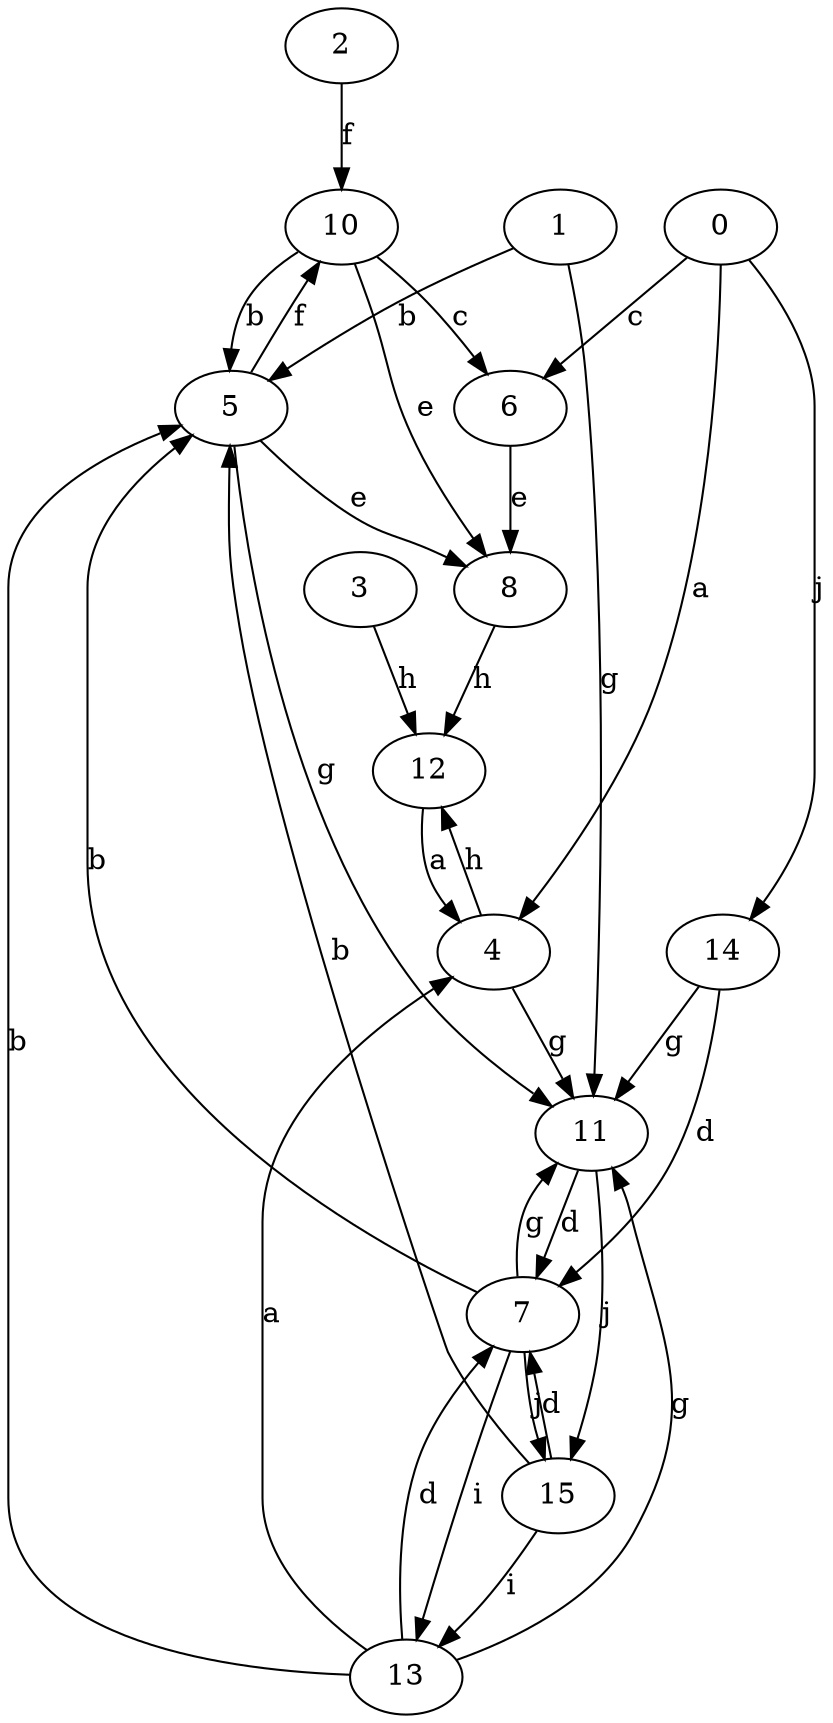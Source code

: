strict digraph  {
2;
3;
4;
5;
6;
0;
7;
8;
10;
11;
12;
13;
1;
14;
15;
2 -> 10  [label=f];
3 -> 12  [label=h];
4 -> 11  [label=g];
4 -> 12  [label=h];
5 -> 8  [label=e];
5 -> 10  [label=f];
5 -> 11  [label=g];
6 -> 8  [label=e];
0 -> 4  [label=a];
0 -> 6  [label=c];
0 -> 14  [label=j];
7 -> 5  [label=b];
7 -> 11  [label=g];
7 -> 13  [label=i];
7 -> 15  [label=j];
8 -> 12  [label=h];
10 -> 5  [label=b];
10 -> 6  [label=c];
10 -> 8  [label=e];
11 -> 7  [label=d];
11 -> 15  [label=j];
12 -> 4  [label=a];
13 -> 4  [label=a];
13 -> 5  [label=b];
13 -> 7  [label=d];
13 -> 11  [label=g];
1 -> 5  [label=b];
1 -> 11  [label=g];
14 -> 7  [label=d];
14 -> 11  [label=g];
15 -> 5  [label=b];
15 -> 7  [label=d];
15 -> 13  [label=i];
}
